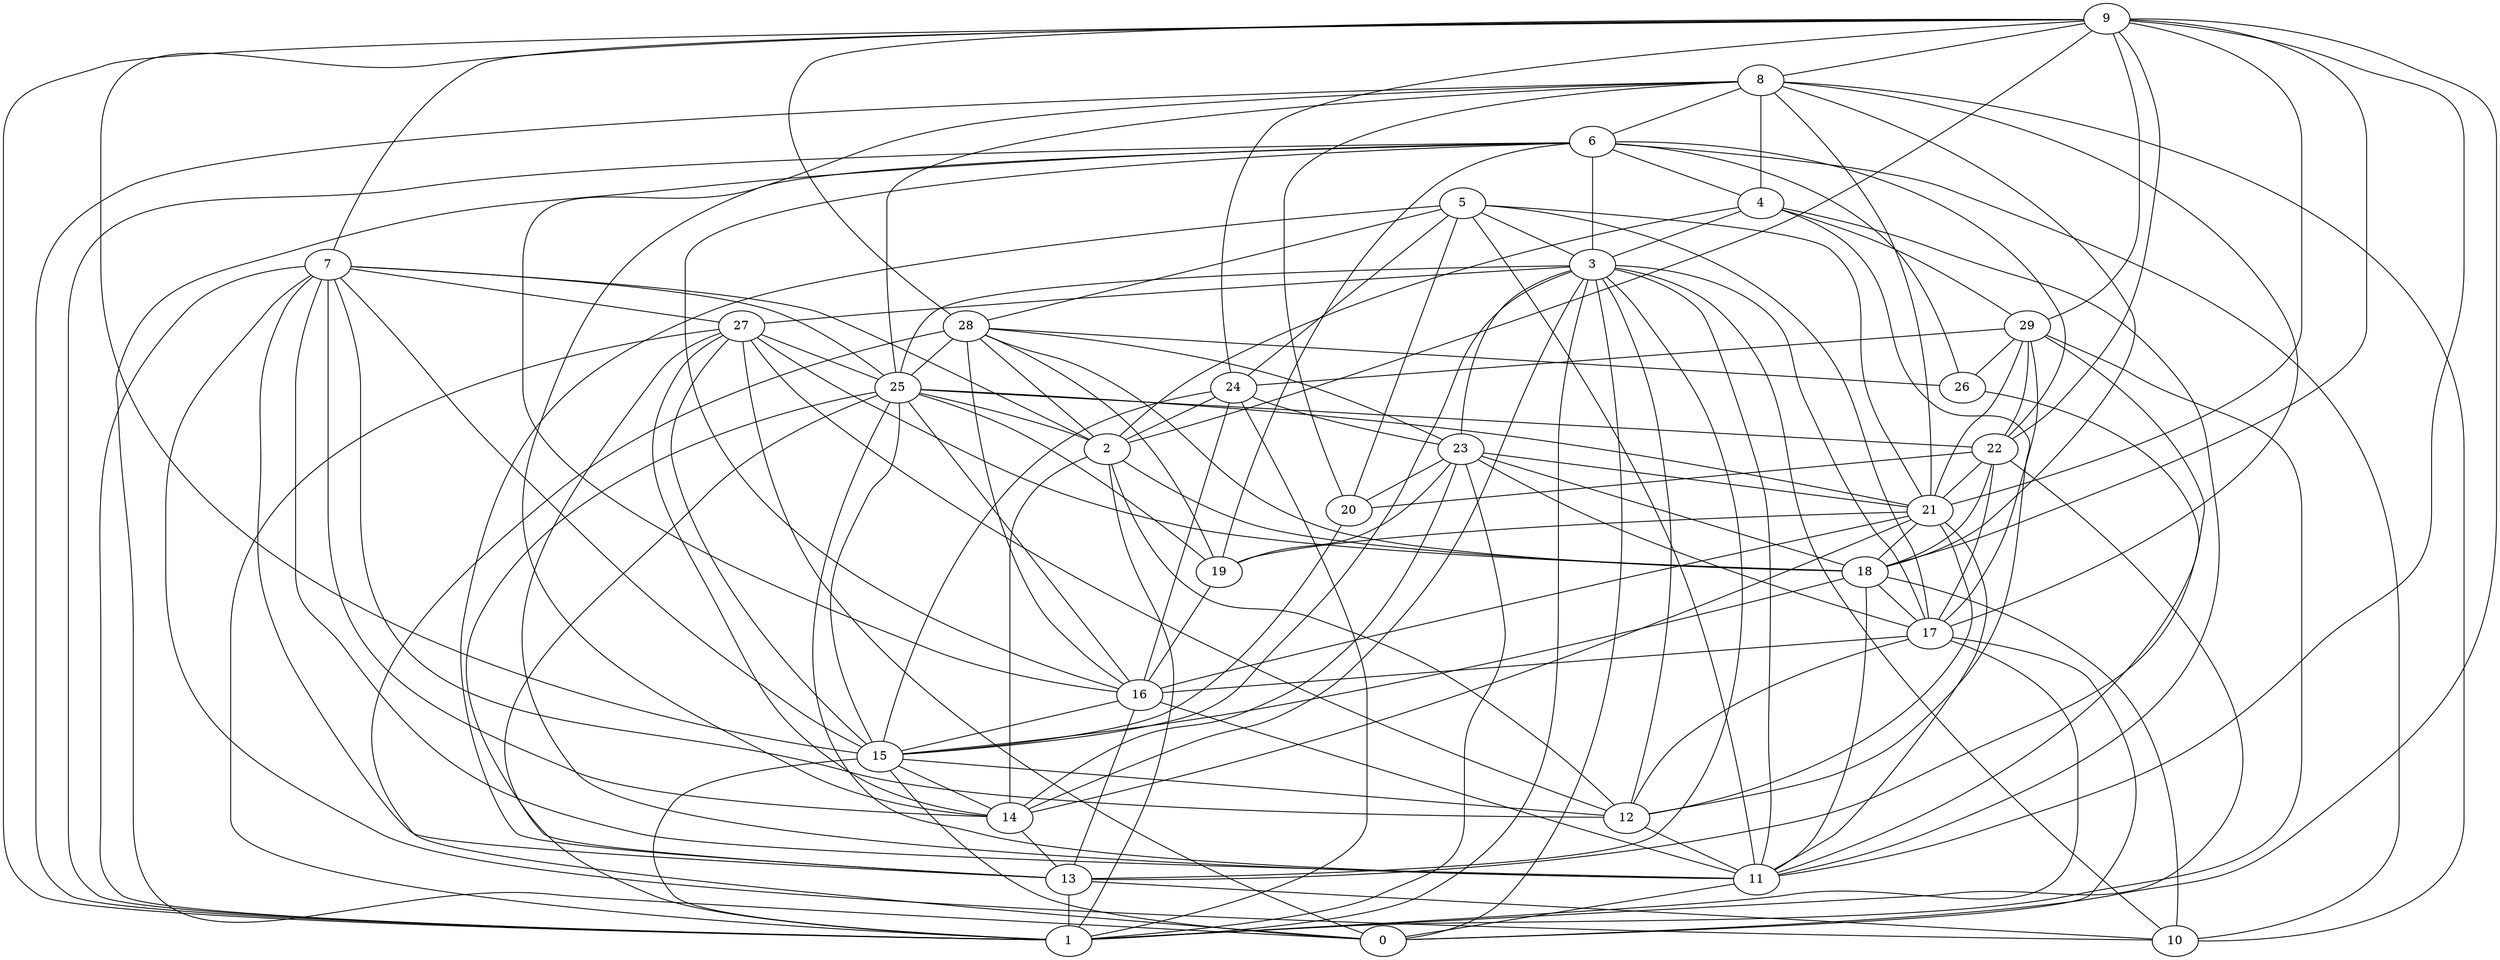 digraph GG_graph {

subgraph G_graph {
edge [color = black]
"27" -> "12" [dir = none]
"27" -> "14" [dir = none]
"27" -> "15" [dir = none]
"27" -> "0" [dir = none]
"27" -> "18" [dir = none]
"27" -> "1" [dir = none]
"7" -> "13" [dir = none]
"7" -> "27" [dir = none]
"7" -> "25" [dir = none]
"7" -> "1" [dir = none]
"7" -> "2" [dir = none]
"7" -> "14" [dir = none]
"7" -> "15" [dir = none]
"7" -> "10" [dir = none]
"12" -> "11" [dir = none]
"29" -> "24" [dir = none]
"29" -> "21" [dir = none]
"29" -> "17" [dir = none]
"29" -> "22" [dir = none]
"29" -> "26" [dir = none]
"15" -> "12" [dir = none]
"13" -> "1" [dir = none]
"25" -> "21" [dir = none]
"25" -> "2" [dir = none]
"25" -> "13" [dir = none]
"25" -> "1" [dir = none]
"2" -> "1" [dir = none]
"2" -> "12" [dir = none]
"18" -> "15" [dir = none]
"18" -> "10" [dir = none]
"18" -> "17" [dir = none]
"11" -> "0" [dir = none]
"22" -> "21" [dir = none]
"22" -> "17" [dir = none]
"22" -> "18" [dir = none]
"22" -> "20" [dir = none]
"9" -> "29" [dir = none]
"9" -> "7" [dir = none]
"9" -> "22" [dir = none]
"9" -> "1" [dir = none]
"9" -> "28" [dir = none]
"9" -> "24" [dir = none]
"5" -> "3" [dir = none]
"5" -> "28" [dir = none]
"5" -> "24" [dir = none]
"5" -> "13" [dir = none]
"16" -> "11" [dir = none]
"4" -> "2" [dir = none]
"4" -> "3" [dir = none]
"17" -> "16" [dir = none]
"17" -> "0" [dir = none]
"17" -> "1" [dir = none]
"28" -> "25" [dir = none]
"28" -> "26" [dir = none]
"28" -> "19" [dir = none]
"20" -> "15" [dir = none]
"24" -> "15" [dir = none]
"3" -> "11" [dir = none]
"3" -> "17" [dir = none]
"3" -> "27" [dir = none]
"3" -> "10" [dir = none]
"3" -> "15" [dir = none]
"3" -> "25" [dir = none]
"3" -> "14" [dir = none]
"6" -> "4" [dir = none]
"6" -> "19" [dir = none]
"6" -> "26" [dir = none]
"6" -> "10" [dir = none]
"6" -> "16" [dir = none]
"6" -> "3" [dir = none]
"6" -> "1" [dir = none]
"6" -> "22" [dir = none]
"8" -> "10" [dir = none]
"8" -> "20" [dir = none]
"8" -> "6" [dir = none]
"8" -> "21" [dir = none]
"8" -> "1" [dir = none]
"8" -> "18" [dir = none]
"8" -> "25" [dir = none]
"8" -> "16" [dir = none]
"21" -> "14" [dir = none]
"21" -> "19" [dir = none]
"21" -> "11" [dir = none]
"21" -> "12" [dir = none]
"23" -> "1" [dir = none]
"23" -> "18" [dir = none]
"23" -> "17" [dir = none]
"24" -> "23" [dir = none]
"25" -> "15" [dir = none]
"3" -> "0" [dir = none]
"3" -> "1" [dir = none]
"28" -> "16" [dir = none]
"15" -> "14" [dir = none]
"9" -> "18" [dir = none]
"23" -> "14" [dir = none]
"4" -> "29" [dir = none]
"25" -> "11" [dir = none]
"17" -> "12" [dir = none]
"24" -> "16" [dir = none]
"9" -> "0" [dir = none]
"15" -> "0" [dir = none]
"18" -> "11" [dir = none]
"9" -> "11" [dir = none]
"4" -> "12" [dir = none]
"27" -> "11" [dir = none]
"9" -> "21" [dir = none]
"3" -> "12" [dir = none]
"23" -> "19" [dir = none]
"27" -> "25" [dir = none]
"29" -> "13" [dir = none]
"3" -> "13" [dir = none]
"16" -> "13" [dir = none]
"28" -> "23" [dir = none]
"22" -> "1" [dir = none]
"2" -> "14" [dir = none]
"25" -> "19" [dir = none]
"26" -> "11" [dir = none]
"3" -> "23" [dir = none]
"24" -> "1" [dir = none]
"25" -> "16" [dir = none]
"28" -> "2" [dir = none]
"9" -> "15" [dir = none]
"23" -> "20" [dir = none]
"13" -> "10" [dir = none]
"5" -> "11" [dir = none]
"5" -> "21" [dir = none]
"5" -> "20" [dir = none]
"28" -> "18" [dir = none]
"25" -> "22" [dir = none]
"7" -> "11" [dir = none]
"21" -> "18" [dir = none]
"16" -> "15" [dir = none]
"2" -> "18" [dir = none]
"19" -> "16" [dir = none]
"8" -> "4" [dir = none]
"14" -> "13" [dir = none]
"29" -> "1" [dir = none]
"8" -> "17" [dir = none]
"6" -> "14" [dir = none]
"6" -> "0" [dir = none]
"4" -> "11" [dir = none]
"21" -> "16" [dir = none]
"7" -> "12" [dir = none]
"9" -> "2" [dir = none]
"9" -> "8" [dir = none]
"23" -> "21" [dir = none]
"24" -> "2" [dir = none]
"5" -> "17" [dir = none]
"15" -> "1" [dir = none]
"28" -> "0" [dir = none]
}

}

